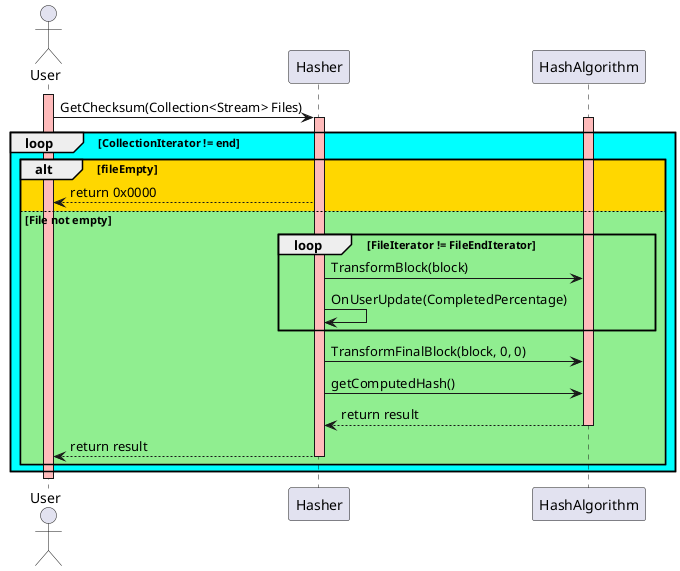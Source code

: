 @startuml ChecksumCalculationRoutineSeq


actor User
participant Hasher
participant HashAlgorithm

activate User #FFBBBB

User -> Hasher : GetChecksum(Collection<Stream> Files)
activate Hasher #FFBBBB
activate HashAlgorithm #FFBBBB

loop #Cyan CollectionIterator != end 
    alt #Gold fileEmpty
        Hasher --> User  : return 0x0000
    else #LightGreen File not empty
        loop FileIterator != FileEndIterator
            Hasher -> HashAlgorithm : TransformBlock(block)
            Hasher -> Hasher : OnUserUpdate(CompletedPercentage)
        end
        Hasher -> HashAlgorithm : TransformFinalBlock(block, 0, 0)

        Hasher -> HashAlgorithm : getComputedHash()
        HashAlgorithm --> Hasher : return result
        deactivate HashAlgorithm

        Hasher --> User : return result
        
        deactivate Hasher
    end
end
deactivate HashAlgorithm #FFBBBB
deactivate User #FFBBBB


@enduml